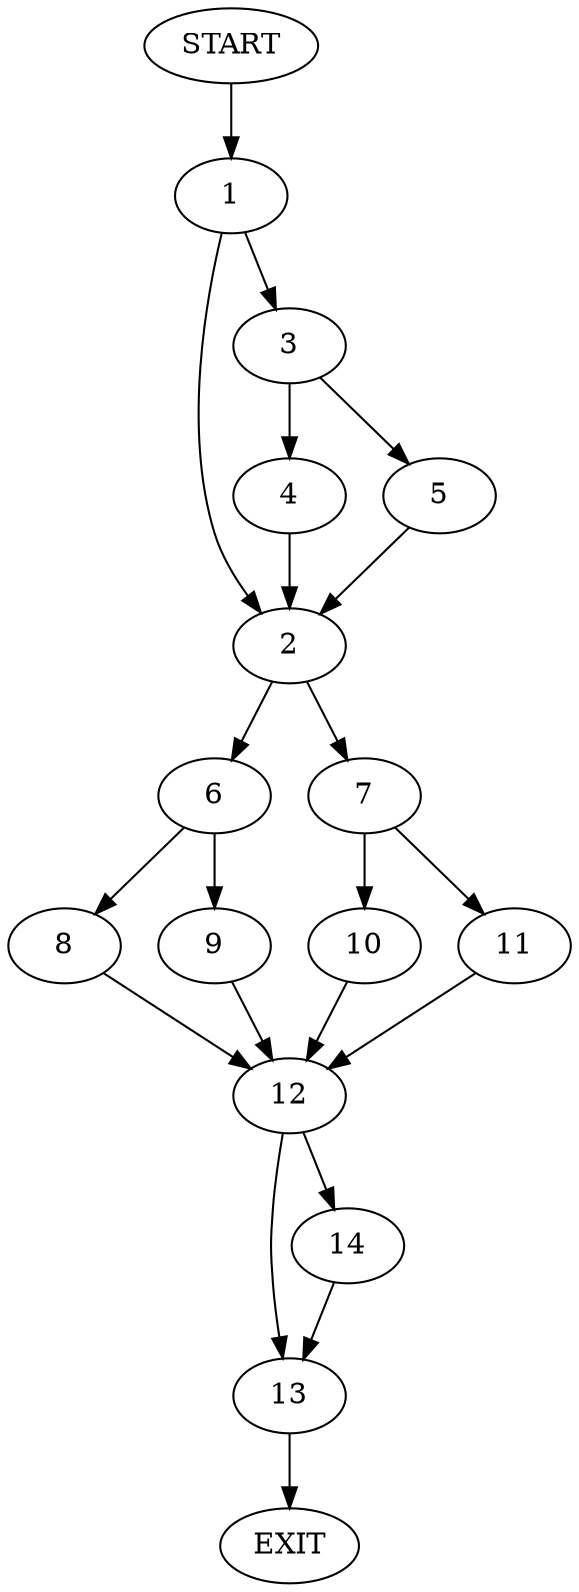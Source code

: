 digraph {
0 [label="START"]
15 [label="EXIT"]
0 -> 1
1 -> 2
1 -> 3
3 -> 4
3 -> 5
2 -> 6
2 -> 7
4 -> 2
5 -> 2
6 -> 8
6 -> 9
7 -> 10
7 -> 11
10 -> 12
11 -> 12
12 -> 13
12 -> 14
9 -> 12
8 -> 12
14 -> 13
13 -> 15
}
